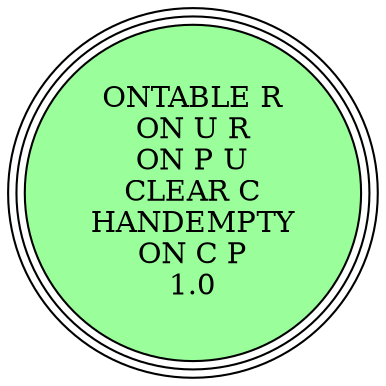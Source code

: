 digraph {
"ONTABLE R\nON U R\nON P U\nCLEAR C\nHANDEMPTY\nON C P\n1.0\n" [shape=circle, style=filled, fillcolor=palegreen1, peripheries=3];
"ONTABLE R\nON U R\nON P U\nCLEAR C\nHANDEMPTY\nON C P\n1.0\n" [shape=circle, style=filled, fillcolor=palegreen1, peripheries=3];
}
